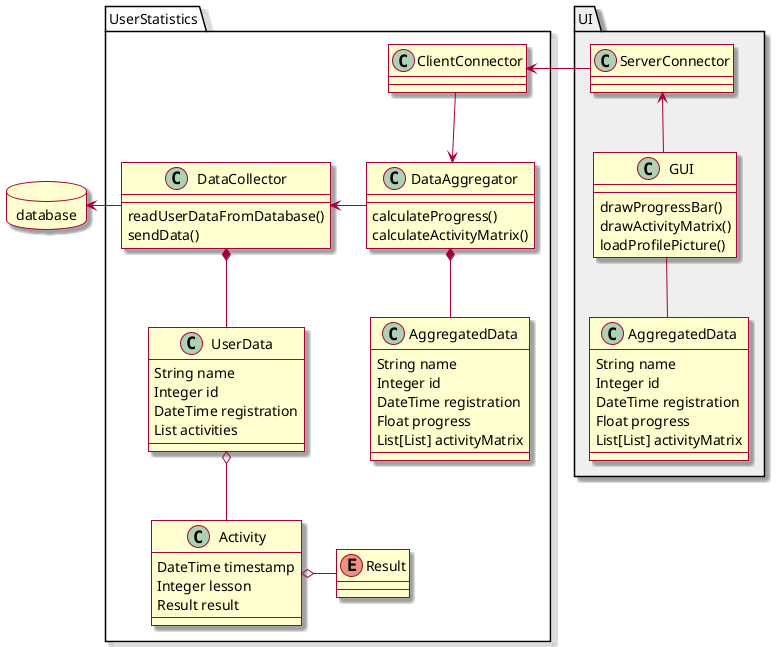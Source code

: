 @startuml
skin rose

package database <<Database>> {
}

package UI #efefef {
  class GUI {
    drawProgressBar()
    drawActivityMatrix()
    loadProfilePicture()
  }
  class AggregatedData {
    String name
    Integer id
    DateTime registration
    Float progress
    List[List] activityMatrix
  }
  class ServerConnector {
  }
  'note as n
  '  different codebase
  'end note
}


package UserStatistics as us{
  class UserData {
    String name
    Integer id
    DateTime registration
    List activities
  }
  class Activity {
    DateTime timestamp
    Integer lesson
    Result result
  }
  Enum Result {
  }
  class DataCollector {
    readUserDataFromDatabase()
    sendData()
  }
    class DataAggregator {
    calculateProgress()
    calculateActivityMatrix()
  }
  class AggregatedData {
    String name
    Integer id
    DateTime registration
    Float progress
    List[List] activityMatrix
  }
  class ClientConnector {
  }
}

UI.AggregatedData -up- GUI
us.AggregatedData -up-* DataAggregator
DataCollector <-right- DataAggregator
'DataAggregator --> GUI
ClientConnector <-right- ServerConnector
us.ClientConnector --> DataAggregator
ServerConnector <-- GUI

Result -left-o Activity
UserData o-- Activity

DataCollector *-- UserData

DataCollector -left-> database
@enduml

